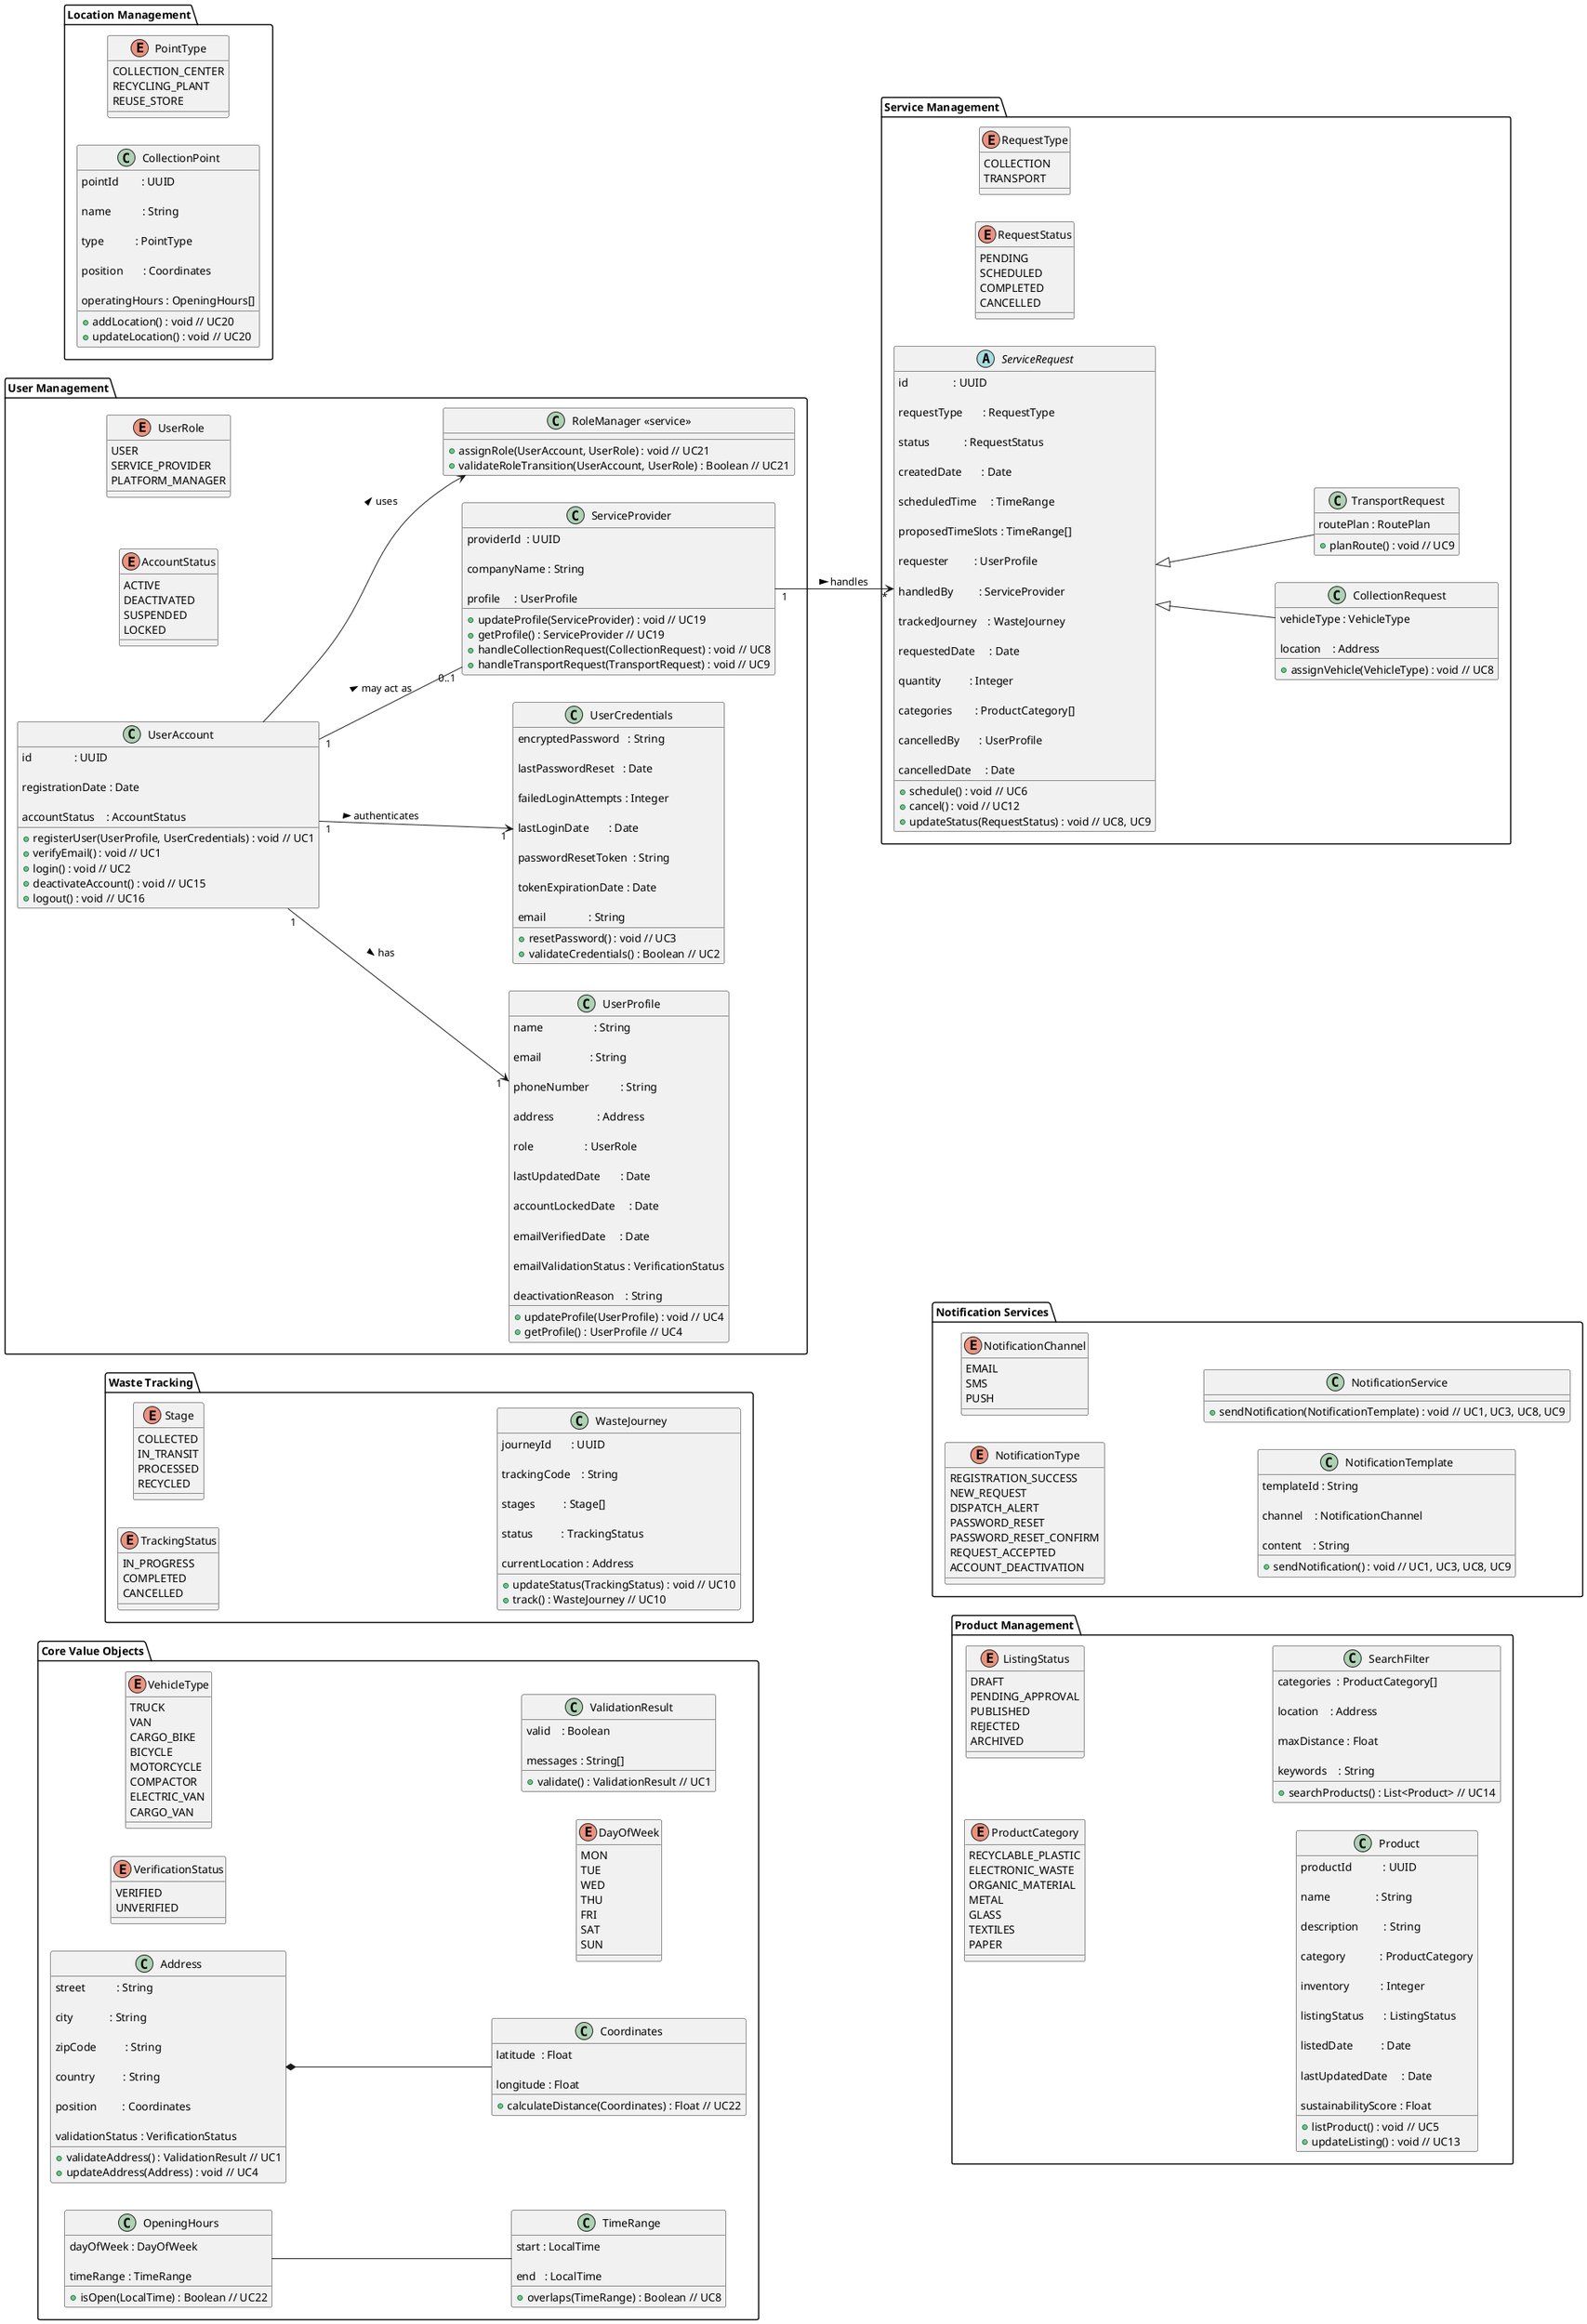 @startuml
left to right direction
' ──────────────────────────────────────────────
'  CORE VALUE OBJECTS
' ──────────────────────────────────────────────
package "Core Value Objects" {
enum VerificationStatus {
VERIFIED
UNVERIFIED
}
enum VehicleType {
TRUCK
VAN
CARGO_BIKE
BICYCLE
MOTORCYCLE
COMPACTOR
ELECTRIC_VAN
CARGO_VAN
}
enum DayOfWeek {
MON
TUE
WED
THU
FRI
SAT
SUN
}
class ValidationResult {

valid    : Boolean

messages : String[]

+ validate() : ValidationResult // UC1
}

class Coordinates {

latitude  : Float

longitude : Float

+ calculateDistance(Coordinates) : Float // UC22
}

class Address {

street           : String

city             : String

zipCode          : String

country          : String

position         : Coordinates

validationStatus : VerificationStatus

+ validateAddress() : ValidationResult // UC1
+ updateAddress(Address) : void // UC4
}

class TimeRange {

start : LocalTime

end   : LocalTime

+ overlaps(TimeRange) : Boolean // UC8
}

class OpeningHours {

dayOfWeek : DayOfWeek

timeRange : TimeRange

+ isOpen(LocalTime) : Boolean // UC22
}
Address *-- Coordinates
OpeningHours -- TimeRange
}
' ──────────────────────────────────────────────
'  USER MANAGEMENT
' ──────────────────────────────────────────────
package "User Management" {
enum UserRole {
USER
SERVICE_PROVIDER
PLATFORM_MANAGER
}
enum AccountStatus {
ACTIVE
DEACTIVATED
SUSPENDED
LOCKED
}
class UserAccount {

id               : UUID

registrationDate : Date

accountStatus    : AccountStatus

+ registerUser(UserProfile, UserCredentials) : void // UC1
+ verifyEmail() : void // UC1
+ login() : void // UC2
+ deactivateAccount() : void // UC15
+ logout() : void // UC16
}

class UserProfile {

name                  : String

email                 : String

phoneNumber           : String

address               : Address

role                  : UserRole

lastUpdatedDate       : Date

accountLockedDate     : Date

emailVerifiedDate     : Date

emailValidationStatus : VerificationStatus

deactivationReason    : String

+ updateProfile(UserProfile) : void // UC4
+ getProfile() : UserProfile // UC4
}

class UserCredentials {

encryptedPassword   : String

lastPasswordReset   : Date

failedLoginAttempts : Integer

lastLoginDate       : Date

passwordResetToken  : String

tokenExpirationDate : Date

email               : String

+ resetPassword() : void // UC3
+ validateCredentials() : Boolean // UC2
}

class ServiceProvider {

providerId  : UUID

companyName : String

profile     : UserProfile

+ updateProfile(ServiceProvider) : void // UC19
+ getProfile() : ServiceProvider // UC19
+ handleCollectionRequest(CollectionRequest) : void // UC8
+ handleTransportRequest(TransportRequest) : void // UC9
}
class "RoleManager <<service>>" as RoleManager {
+ assignRole(UserAccount, UserRole) : void // UC21
+ validateRoleTransition(UserAccount, UserRole) : Boolean // UC21
}
UserAccount "1" --> "1" UserProfile : has >
UserAccount "1" --> "1" UserCredentials : authenticates >
UserAccount --> RoleManager : uses >
UserAccount "1" -- "0..1" ServiceProvider : may act as >
}
' ──────────────────────────────────────────────
'  SERVICE MANAGEMENT
' ──────────────────────────────────────────────
package "Service Management" {
enum RequestType {
COLLECTION
TRANSPORT
}
enum RequestStatus {
PENDING
SCHEDULED
COMPLETED
CANCELLED
}
abstract class ServiceRequest {

id                : UUID

requestType       : RequestType

status            : RequestStatus

createdDate       : Date

scheduledTime     : TimeRange

proposedTimeSlots : TimeRange[]

requester         : UserProfile

handledBy         : ServiceProvider

trackedJourney    : WasteJourney

requestedDate     : Date

quantity          : Integer

categories        : ProductCategory[]

cancelledBy       : UserProfile

cancelledDate     : Date

+ schedule() : void // UC6
+ cancel() : void // UC12
+ updateStatus(RequestStatus) : void // UC8, UC9
}

class CollectionRequest extends ServiceRequest {

vehicleType : VehicleType

location    : Address

+ assignVehicle(VehicleType) : void // UC8
}

class TransportRequest extends ServiceRequest {

routePlan : RoutePlan

+ planRoute() : void // UC9
}
ServiceProvider "1" --> "*" ServiceRequest : handles >
}
' ──────────────────────────────────────────────
'  WASTE TRACKING
' ──────────────────────────────────────────────
package "Waste Tracking" {
enum TrackingStatus {
IN_PROGRESS
COMPLETED
CANCELLED
}
enum Stage {
COLLECTED
IN_TRANSIT
PROCESSED
RECYCLED
}
class WasteJourney {

journeyId       : UUID

trackingCode    : String

stages          : Stage[]

status          : TrackingStatus

currentLocation : Address

+ updateStatus(TrackingStatus) : void // UC10
+ track() : WasteJourney // UC10
}
}
' ──────────────────────────────────────────────
'  PRODUCT MANAGEMENT
' ──────────────────────────────────────────────
package "Product Management" {
enum ProductCategory {
RECYCLABLE_PLASTIC
ELECTRONIC_WASTE
ORGANIC_MATERIAL
METAL
GLASS
TEXTILES
PAPER
}
enum ListingStatus {
DRAFT
PENDING_APPROVAL
PUBLISHED
REJECTED
ARCHIVED
}
class Product {

productId           : UUID

name                : String

description         : String

category            : ProductCategory

inventory           : Integer

listingStatus       : ListingStatus

listedDate          : Date

lastUpdatedDate     : Date

sustainabilityScore : Float

+ listProduct() : void // UC5
+ updateListing() : void // UC13
}

class SearchFilter {

categories  : ProductCategory[]

location    : Address

maxDistance : Float

keywords    : String

+ searchProducts() : List<Product> // UC14
}
}
' ──────────────────────────────────────────────
'  LOCATION MANAGEMENT
' ──────────────────────────────────────────────
package "Location Management" {
enum PointType {
COLLECTION_CENTER
RECYCLING_PLANT
REUSE_STORE
}
class CollectionPoint {

pointId        : UUID

name           : String

type           : PointType

position       : Coordinates

operatingHours : OpeningHours[]

+ addLocation() : void // UC20
+ updateLocation() : void // UC20
}
}
' ──────────────────────────────────────────────
'  NOTIFICATION SERVICES
' ──────────────────────────────────────────────
package "Notification Services" {
enum NotificationType {
REGISTRATION_SUCCESS
NEW_REQUEST
DISPATCH_ALERT
PASSWORD_RESET
PASSWORD_RESET_CONFIRM
REQUEST_ACCEPTED
ACCOUNT_DEACTIVATION
}
enum NotificationChannel{
EMAIL
SMS
PUSH
}
class NotificationTemplate {

templateId : String

channel    : NotificationChannel

content    : String

+ sendNotification() : void // UC1, UC3, UC8, UC9
}
class NotificationService {
+ sendNotification(NotificationTemplate) : void // UC1, UC3, UC8, UC9
}
}
@enduml